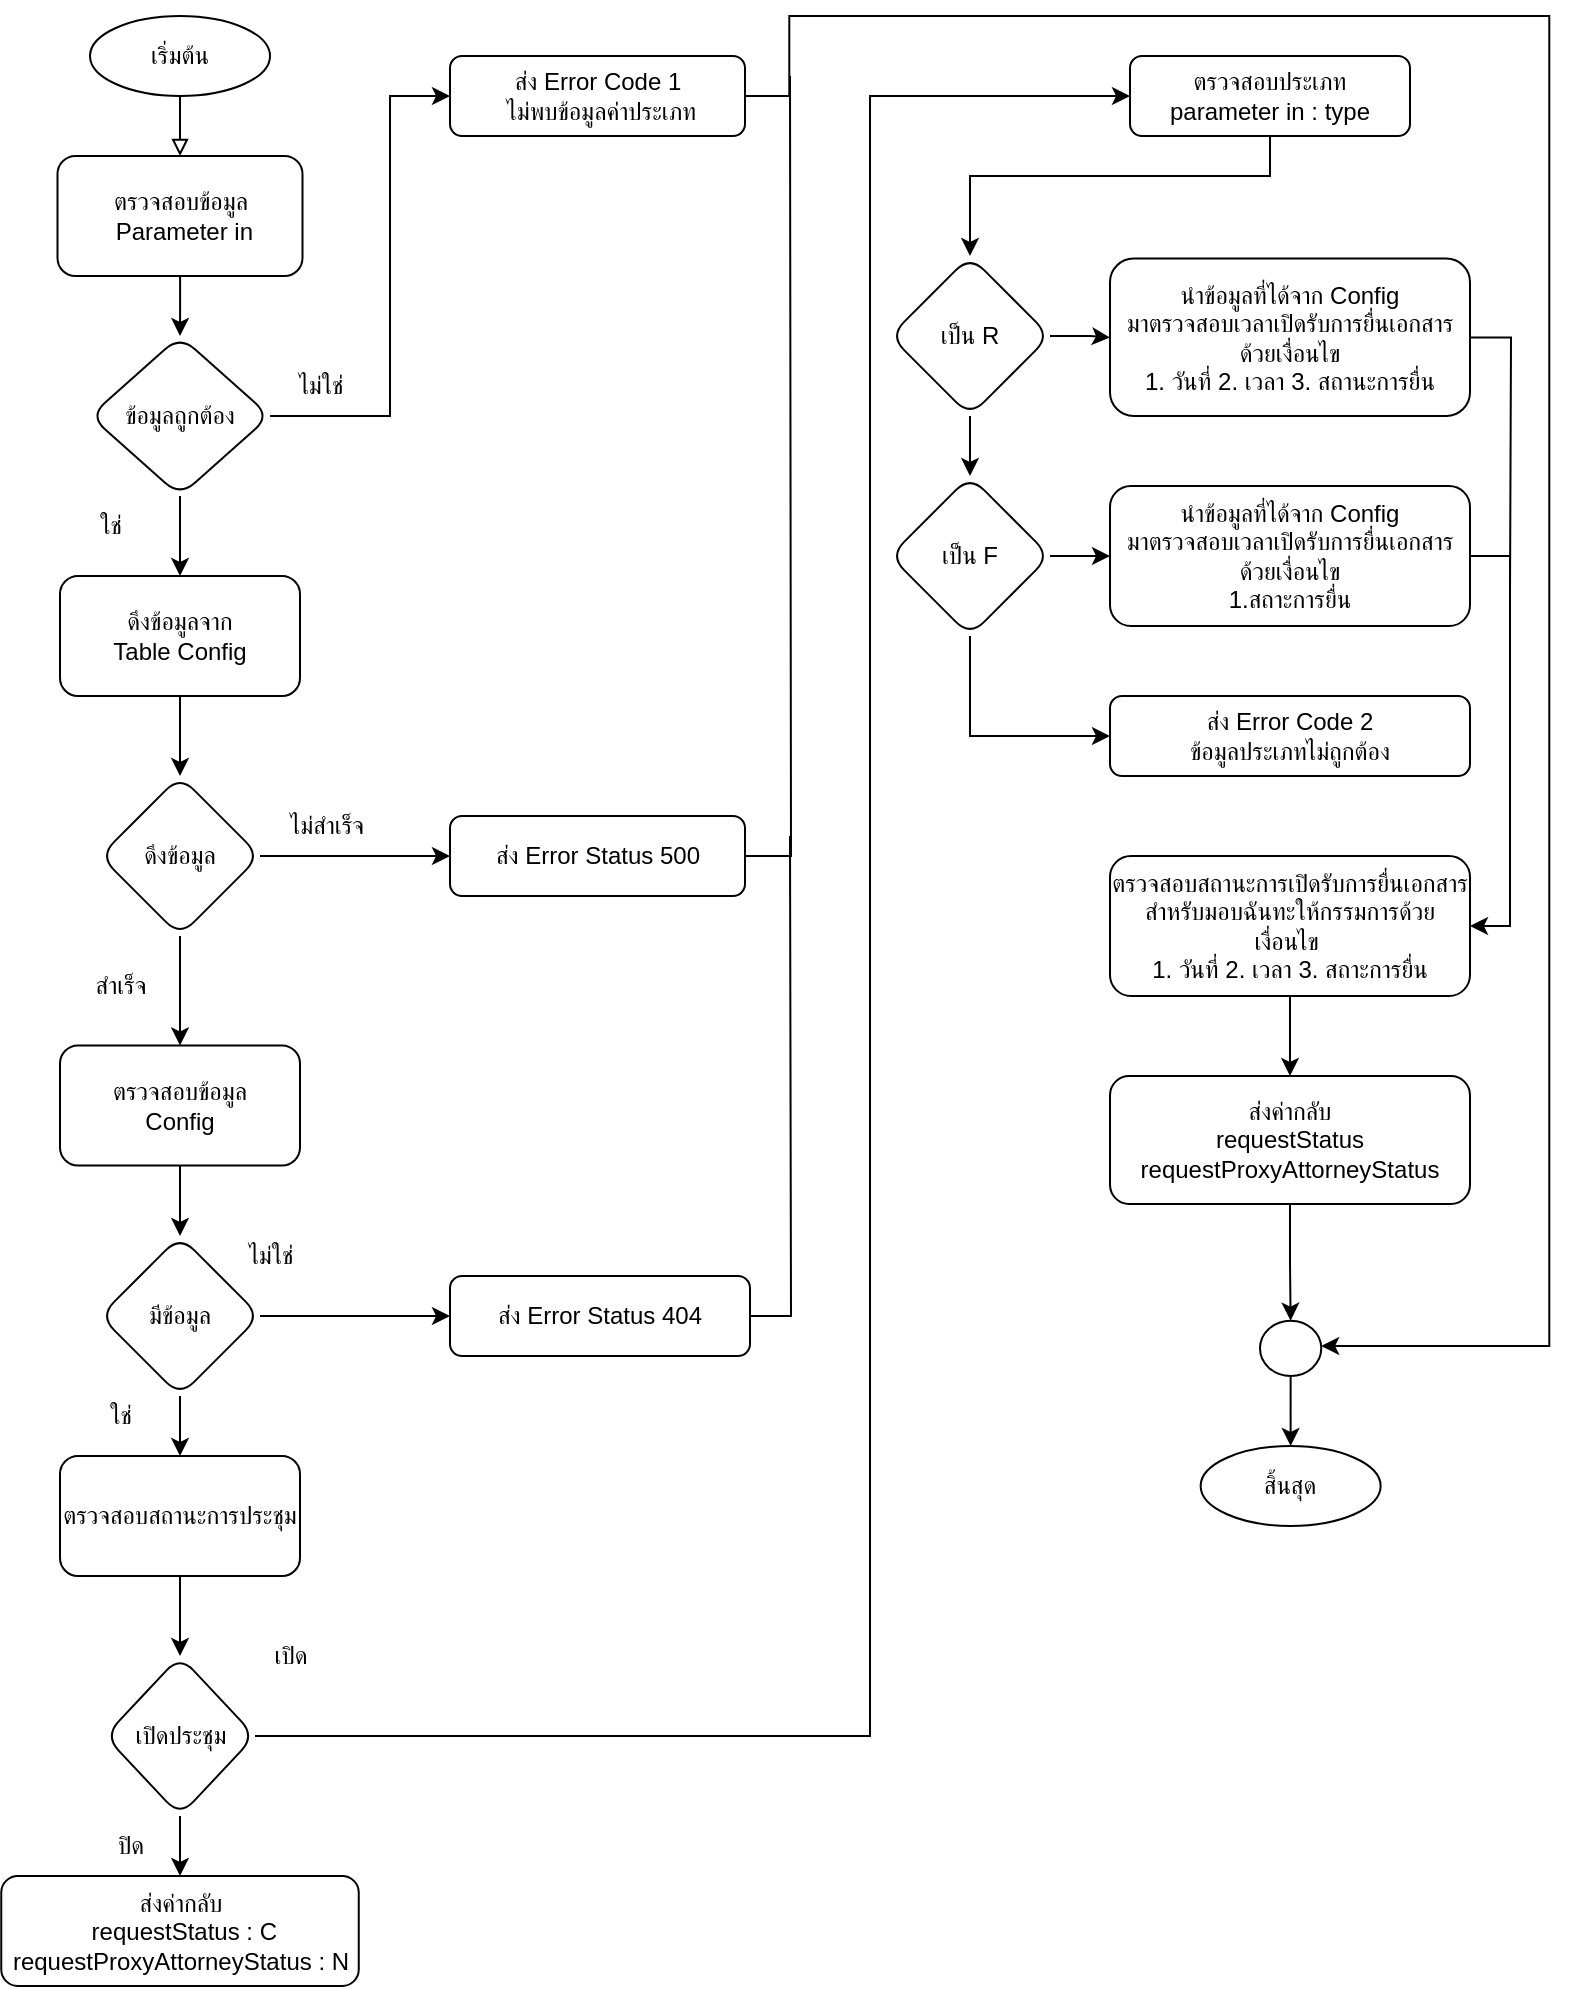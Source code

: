 <mxfile version="20.2.7" type="github">
  <diagram id="lPwSiwmaaXrukdMeyInC" name="หน้า-1">
    <mxGraphModel dx="434" dy="-350" grid="1" gridSize="10" guides="1" tooltips="1" connect="1" arrows="1" fold="1" page="1" pageScale="1" pageWidth="827" pageHeight="1169" math="0" shadow="0">
      <root>
        <mxCell id="0" />
        <mxCell id="1" parent="0" />
        <mxCell id="jNTF4sztEu3RgxND8CfF-209" value="" style="group" vertex="1" connectable="0" parent="1">
          <mxGeometry x="845.63" y="1200" width="774.37" height="985" as="geometry" />
        </mxCell>
        <mxCell id="jNTF4sztEu3RgxND8CfF-1" value="ไม่ใช่" style="text;html=1;align=center;verticalAlign=middle;resizable=0;points=[];autosize=1;strokeColor=none;fillColor=none;" vertex="1" parent="jNTF4sztEu3RgxND8CfF-209">
          <mxGeometry x="134.37" y="170" width="50" height="30" as="geometry" />
        </mxCell>
        <mxCell id="jNTF4sztEu3RgxND8CfF-3" value="ใช่" style="text;html=1;align=center;verticalAlign=middle;resizable=0;points=[];autosize=1;strokeColor=none;fillColor=none;" vertex="1" parent="jNTF4sztEu3RgxND8CfF-209">
          <mxGeometry x="34.37" y="240" width="40" height="30" as="geometry" />
        </mxCell>
        <mxCell id="jNTF4sztEu3RgxND8CfF-5" value="ตรวจสอบข้อมูล&lt;br&gt;&amp;nbsp;Parameter in" style="rounded=1;whiteSpace=wrap;html=1;fontSize=12;glass=0;strokeWidth=1;shadow=0;" vertex="1" parent="jNTF4sztEu3RgxND8CfF-209">
          <mxGeometry x="28.12" y="70" width="122.5" height="60" as="geometry" />
        </mxCell>
        <mxCell id="jNTF4sztEu3RgxND8CfF-6" style="edgeStyle=orthogonalEdgeStyle;rounded=0;orthogonalLoop=1;jettySize=auto;html=1;endArrow=block;endFill=0;" edge="1" parent="jNTF4sztEu3RgxND8CfF-209" source="jNTF4sztEu3RgxND8CfF-7" target="jNTF4sztEu3RgxND8CfF-5">
          <mxGeometry relative="1" as="geometry" />
        </mxCell>
        <mxCell id="jNTF4sztEu3RgxND8CfF-7" value="เริ่มต้น" style="ellipse;whiteSpace=wrap;html=1;rounded=1;glass=0;strokeWidth=1;shadow=0;" vertex="1" parent="jNTF4sztEu3RgxND8CfF-209">
          <mxGeometry x="44.37" width="90" height="40" as="geometry" />
        </mxCell>
        <mxCell id="jNTF4sztEu3RgxND8CfF-8" value="ข้อมูลถูกต้อง" style="rhombus;whiteSpace=wrap;html=1;rounded=1;glass=0;strokeWidth=1;shadow=0;align=center;" vertex="1" parent="jNTF4sztEu3RgxND8CfF-209">
          <mxGeometry x="44.37" y="160" width="90" height="80" as="geometry" />
        </mxCell>
        <mxCell id="jNTF4sztEu3RgxND8CfF-4" style="edgeStyle=orthogonalEdgeStyle;rounded=0;orthogonalLoop=1;jettySize=auto;html=1;" edge="1" parent="jNTF4sztEu3RgxND8CfF-209" source="jNTF4sztEu3RgxND8CfF-5" target="jNTF4sztEu3RgxND8CfF-8">
          <mxGeometry relative="1" as="geometry" />
        </mxCell>
        <mxCell id="jNTF4sztEu3RgxND8CfF-11" value="" style="edgeStyle=orthogonalEdgeStyle;rounded=0;orthogonalLoop=1;jettySize=auto;html=1;entryX=0;entryY=0.5;entryDx=0;entryDy=0;exitX=1;exitY=0.5;exitDx=0;exitDy=0;" edge="1" parent="jNTF4sztEu3RgxND8CfF-209" source="jNTF4sztEu3RgxND8CfF-8" target="jNTF4sztEu3RgxND8CfF-56">
          <mxGeometry relative="1" as="geometry">
            <mxPoint x="204.37" y="50" as="targetPoint" />
            <Array as="points">
              <mxPoint x="194.37" y="200" />
              <mxPoint x="194.37" y="40" />
            </Array>
          </mxGeometry>
        </mxCell>
        <mxCell id="jNTF4sztEu3RgxND8CfF-56" value="ส่ง Error Code 1&lt;br&gt;&amp;nbsp;ไม่พบข้อมูลค่าประเภท" style="rounded=1;whiteSpace=wrap;html=1;" vertex="1" parent="jNTF4sztEu3RgxND8CfF-209">
          <mxGeometry x="224.37" y="20" width="147.5" height="40" as="geometry" />
        </mxCell>
        <mxCell id="jNTF4sztEu3RgxND8CfF-78" value="ดึงข้อมูลจาก &lt;br&gt;Table Config" style="whiteSpace=wrap;html=1;rounded=1;glass=0;strokeWidth=1;shadow=0;" vertex="1" parent="jNTF4sztEu3RgxND8CfF-209">
          <mxGeometry x="29.37" y="280" width="120" height="60" as="geometry" />
        </mxCell>
        <mxCell id="jNTF4sztEu3RgxND8CfF-79" value="" style="edgeStyle=orthogonalEdgeStyle;rounded=0;orthogonalLoop=1;jettySize=auto;html=1;" edge="1" parent="jNTF4sztEu3RgxND8CfF-209" source="jNTF4sztEu3RgxND8CfF-8" target="jNTF4sztEu3RgxND8CfF-78">
          <mxGeometry relative="1" as="geometry" />
        </mxCell>
        <mxCell id="jNTF4sztEu3RgxND8CfF-81" value="ดึงข้อมูล" style="rhombus;whiteSpace=wrap;html=1;rounded=1;glass=0;strokeWidth=1;shadow=0;" vertex="1" parent="jNTF4sztEu3RgxND8CfF-209">
          <mxGeometry x="49.37" y="380" width="80" height="80" as="geometry" />
        </mxCell>
        <mxCell id="jNTF4sztEu3RgxND8CfF-82" value="" style="edgeStyle=orthogonalEdgeStyle;rounded=0;orthogonalLoop=1;jettySize=auto;html=1;" edge="1" parent="jNTF4sztEu3RgxND8CfF-209" source="jNTF4sztEu3RgxND8CfF-78" target="jNTF4sztEu3RgxND8CfF-81">
          <mxGeometry relative="1" as="geometry" />
        </mxCell>
        <mxCell id="jNTF4sztEu3RgxND8CfF-106" value="ไม่สำเร็จ" style="text;html=1;align=center;verticalAlign=middle;resizable=0;points=[];autosize=1;strokeColor=none;fillColor=none;" vertex="1" parent="jNTF4sztEu3RgxND8CfF-209">
          <mxGeometry x="127.24" y="390" width="70" height="30" as="geometry" />
        </mxCell>
        <mxCell id="jNTF4sztEu3RgxND8CfF-207" style="edgeStyle=orthogonalEdgeStyle;rounded=0;orthogonalLoop=1;jettySize=auto;html=1;endArrow=none;endFill=0;" edge="1" parent="jNTF4sztEu3RgxND8CfF-209" source="jNTF4sztEu3RgxND8CfF-108">
          <mxGeometry relative="1" as="geometry">
            <mxPoint x="394.37" y="30" as="targetPoint" />
          </mxGeometry>
        </mxCell>
        <mxCell id="jNTF4sztEu3RgxND8CfF-108" value="ส่ง Error Status 500" style="rounded=1;whiteSpace=wrap;html=1;" vertex="1" parent="jNTF4sztEu3RgxND8CfF-209">
          <mxGeometry x="224.37" y="400" width="147.5" height="40" as="geometry" />
        </mxCell>
        <mxCell id="jNTF4sztEu3RgxND8CfF-105" value="" style="edgeStyle=orthogonalEdgeStyle;rounded=0;orthogonalLoop=1;jettySize=auto;html=1;entryX=0;entryY=0.5;entryDx=0;entryDy=0;" edge="1" parent="jNTF4sztEu3RgxND8CfF-209" source="jNTF4sztEu3RgxND8CfF-81" target="jNTF4sztEu3RgxND8CfF-108">
          <mxGeometry relative="1" as="geometry">
            <mxPoint x="224.37" y="420" as="targetPoint" />
          </mxGeometry>
        </mxCell>
        <mxCell id="jNTF4sztEu3RgxND8CfF-112" value="ตรวจสอบข้อมูล &lt;br&gt;Config" style="whiteSpace=wrap;html=1;rounded=1;glass=0;strokeWidth=1;shadow=0;" vertex="1" parent="jNTF4sztEu3RgxND8CfF-209">
          <mxGeometry x="29.37" y="514.75" width="120" height="60" as="geometry" />
        </mxCell>
        <mxCell id="jNTF4sztEu3RgxND8CfF-113" value="" style="edgeStyle=orthogonalEdgeStyle;rounded=0;orthogonalLoop=1;jettySize=auto;html=1;" edge="1" parent="jNTF4sztEu3RgxND8CfF-209" source="jNTF4sztEu3RgxND8CfF-81" target="jNTF4sztEu3RgxND8CfF-112">
          <mxGeometry relative="1" as="geometry" />
        </mxCell>
        <mxCell id="jNTF4sztEu3RgxND8CfF-114" value="สำเร็จ" style="text;html=1;align=center;verticalAlign=middle;resizable=0;points=[];autosize=1;strokeColor=none;fillColor=none;" vertex="1" parent="jNTF4sztEu3RgxND8CfF-209">
          <mxGeometry x="34.37" y="470" width="50" height="30" as="geometry" />
        </mxCell>
        <mxCell id="jNTF4sztEu3RgxND8CfF-115" value="มีข้อมูล" style="rhombus;whiteSpace=wrap;html=1;rounded=1;glass=0;strokeWidth=1;shadow=0;" vertex="1" parent="jNTF4sztEu3RgxND8CfF-209">
          <mxGeometry x="49.37" y="610" width="80" height="80" as="geometry" />
        </mxCell>
        <mxCell id="jNTF4sztEu3RgxND8CfF-116" value="" style="edgeStyle=orthogonalEdgeStyle;rounded=0;orthogonalLoop=1;jettySize=auto;html=1;" edge="1" parent="jNTF4sztEu3RgxND8CfF-209" source="jNTF4sztEu3RgxND8CfF-112" target="jNTF4sztEu3RgxND8CfF-115">
          <mxGeometry relative="1" as="geometry" />
        </mxCell>
        <mxCell id="jNTF4sztEu3RgxND8CfF-208" style="edgeStyle=orthogonalEdgeStyle;rounded=0;orthogonalLoop=1;jettySize=auto;html=1;endArrow=none;endFill=0;" edge="1" parent="jNTF4sztEu3RgxND8CfF-209" source="jNTF4sztEu3RgxND8CfF-117">
          <mxGeometry relative="1" as="geometry">
            <mxPoint x="394.37" y="410" as="targetPoint" />
          </mxGeometry>
        </mxCell>
        <mxCell id="jNTF4sztEu3RgxND8CfF-117" value="ส่ง Error Status 404" style="whiteSpace=wrap;html=1;rounded=1;glass=0;strokeWidth=1;shadow=0;" vertex="1" parent="jNTF4sztEu3RgxND8CfF-209">
          <mxGeometry x="224.37" y="630" width="150" height="40" as="geometry" />
        </mxCell>
        <mxCell id="jNTF4sztEu3RgxND8CfF-118" value="" style="edgeStyle=orthogonalEdgeStyle;rounded=0;orthogonalLoop=1;jettySize=auto;html=1;" edge="1" parent="jNTF4sztEu3RgxND8CfF-209" source="jNTF4sztEu3RgxND8CfF-115" target="jNTF4sztEu3RgxND8CfF-117">
          <mxGeometry relative="1" as="geometry" />
        </mxCell>
        <mxCell id="jNTF4sztEu3RgxND8CfF-119" value="ไม่ใช่" style="text;html=1;align=center;verticalAlign=middle;resizable=0;points=[];autosize=1;strokeColor=none;fillColor=none;" vertex="1" parent="jNTF4sztEu3RgxND8CfF-209">
          <mxGeometry x="109.37" y="605" width="50" height="30" as="geometry" />
        </mxCell>
        <mxCell id="jNTF4sztEu3RgxND8CfF-138" value="ใช่" style="text;html=1;align=center;verticalAlign=middle;resizable=0;points=[];autosize=1;strokeColor=none;fillColor=none;" vertex="1" parent="jNTF4sztEu3RgxND8CfF-209">
          <mxGeometry x="39.37" y="685" width="40" height="30" as="geometry" />
        </mxCell>
        <mxCell id="jNTF4sztEu3RgxND8CfF-170" value="ตรวจสอบสถานะการประชุม" style="whiteSpace=wrap;html=1;rounded=1;glass=0;strokeWidth=1;shadow=0;" vertex="1" parent="jNTF4sztEu3RgxND8CfF-209">
          <mxGeometry x="29.37" y="720" width="120" height="60" as="geometry" />
        </mxCell>
        <mxCell id="jNTF4sztEu3RgxND8CfF-171" value="" style="edgeStyle=orthogonalEdgeStyle;rounded=0;orthogonalLoop=1;jettySize=auto;html=1;" edge="1" parent="jNTF4sztEu3RgxND8CfF-209" source="jNTF4sztEu3RgxND8CfF-115" target="jNTF4sztEu3RgxND8CfF-170">
          <mxGeometry relative="1" as="geometry" />
        </mxCell>
        <mxCell id="jNTF4sztEu3RgxND8CfF-172" value="เปิดประชุม" style="rhombus;whiteSpace=wrap;html=1;rounded=1;glass=0;strokeWidth=1;shadow=0;" vertex="1" parent="jNTF4sztEu3RgxND8CfF-209">
          <mxGeometry x="51.87" y="820" width="75" height="80" as="geometry" />
        </mxCell>
        <mxCell id="jNTF4sztEu3RgxND8CfF-173" value="" style="edgeStyle=orthogonalEdgeStyle;rounded=0;orthogonalLoop=1;jettySize=auto;html=1;" edge="1" parent="jNTF4sztEu3RgxND8CfF-209" source="jNTF4sztEu3RgxND8CfF-170" target="jNTF4sztEu3RgxND8CfF-172">
          <mxGeometry relative="1" as="geometry" />
        </mxCell>
        <mxCell id="jNTF4sztEu3RgxND8CfF-174" value="ส่งค่ากลับ&lt;br&gt;&amp;nbsp;requestStatus : C&lt;br&gt;&amp;nbsp;requestProxyAttorneyStatus : N&amp;nbsp;" style="whiteSpace=wrap;html=1;rounded=1;glass=0;strokeWidth=1;shadow=0;" vertex="1" parent="jNTF4sztEu3RgxND8CfF-209">
          <mxGeometry y="930" width="178.75" height="55" as="geometry" />
        </mxCell>
        <mxCell id="jNTF4sztEu3RgxND8CfF-175" value="" style="edgeStyle=orthogonalEdgeStyle;rounded=0;orthogonalLoop=1;jettySize=auto;html=1;" edge="1" parent="jNTF4sztEu3RgxND8CfF-209" source="jNTF4sztEu3RgxND8CfF-172" target="jNTF4sztEu3RgxND8CfF-174">
          <mxGeometry relative="1" as="geometry" />
        </mxCell>
        <mxCell id="jNTF4sztEu3RgxND8CfF-176" value="ปิด" style="text;html=1;align=center;verticalAlign=middle;resizable=0;points=[];autosize=1;strokeColor=none;fillColor=none;" vertex="1" parent="jNTF4sztEu3RgxND8CfF-209">
          <mxGeometry x="44.37" y="900" width="40" height="30" as="geometry" />
        </mxCell>
        <mxCell id="jNTF4sztEu3RgxND8CfF-177" value="เปิด" style="text;html=1;align=center;verticalAlign=middle;resizable=0;points=[];autosize=1;strokeColor=none;fillColor=none;" vertex="1" parent="jNTF4sztEu3RgxND8CfF-209">
          <mxGeometry x="124.37" y="805" width="40" height="30" as="geometry" />
        </mxCell>
        <mxCell id="jNTF4sztEu3RgxND8CfF-179" value="ตรวจสอบประเภท&lt;br&gt;parameter in : type" style="whiteSpace=wrap;html=1;rounded=1;glass=0;strokeWidth=1;shadow=0;" vertex="1" parent="jNTF4sztEu3RgxND8CfF-209">
          <mxGeometry x="564.37" y="20" width="140" height="40" as="geometry" />
        </mxCell>
        <mxCell id="jNTF4sztEu3RgxND8CfF-180" value="" style="edgeStyle=orthogonalEdgeStyle;rounded=0;orthogonalLoop=1;jettySize=auto;html=1;" edge="1" parent="jNTF4sztEu3RgxND8CfF-209" source="jNTF4sztEu3RgxND8CfF-172" target="jNTF4sztEu3RgxND8CfF-179">
          <mxGeometry relative="1" as="geometry">
            <Array as="points">
              <mxPoint x="434.37" y="860" />
              <mxPoint x="434.37" y="40" />
            </Array>
          </mxGeometry>
        </mxCell>
        <mxCell id="jNTF4sztEu3RgxND8CfF-187" value="เป็น R" style="rhombus;whiteSpace=wrap;html=1;rounded=1;glass=0;strokeWidth=1;shadow=0;" vertex="1" parent="jNTF4sztEu3RgxND8CfF-209">
          <mxGeometry x="444.37" y="120" width="80" height="80" as="geometry" />
        </mxCell>
        <mxCell id="jNTF4sztEu3RgxND8CfF-188" value="" style="edgeStyle=orthogonalEdgeStyle;rounded=0;orthogonalLoop=1;jettySize=auto;html=1;" edge="1" parent="jNTF4sztEu3RgxND8CfF-209" source="jNTF4sztEu3RgxND8CfF-179" target="jNTF4sztEu3RgxND8CfF-187">
          <mxGeometry relative="1" as="geometry">
            <Array as="points">
              <mxPoint x="634.37" y="80" />
              <mxPoint x="484.37" y="80" />
            </Array>
          </mxGeometry>
        </mxCell>
        <mxCell id="jNTF4sztEu3RgxND8CfF-200" style="edgeStyle=orthogonalEdgeStyle;rounded=0;orthogonalLoop=1;jettySize=auto;html=1;endArrow=none;endFill=0;strokeColor=none;" edge="1" parent="jNTF4sztEu3RgxND8CfF-209" source="jNTF4sztEu3RgxND8CfF-189">
          <mxGeometry relative="1" as="geometry">
            <mxPoint x="754.37" y="280" as="targetPoint" />
          </mxGeometry>
        </mxCell>
        <mxCell id="jNTF4sztEu3RgxND8CfF-201" style="edgeStyle=orthogonalEdgeStyle;rounded=0;orthogonalLoop=1;jettySize=auto;html=1;endArrow=none;endFill=0;" edge="1" parent="jNTF4sztEu3RgxND8CfF-209" source="jNTF4sztEu3RgxND8CfF-189">
          <mxGeometry relative="1" as="geometry">
            <mxPoint x="754.37" y="290" as="targetPoint" />
          </mxGeometry>
        </mxCell>
        <mxCell id="jNTF4sztEu3RgxND8CfF-189" value="นำข้อมูลที่ได้จาก Config&lt;br&gt;มาตรวจสอบเวลาเปิดรับการยื่นเอกสารด้วยเงื่อนไข&lt;br&gt;1. วันที่ 2. เวลา 3. สถานะการยื่น" style="whiteSpace=wrap;html=1;rounded=1;glass=0;strokeWidth=1;shadow=0;" vertex="1" parent="jNTF4sztEu3RgxND8CfF-209">
          <mxGeometry x="554.37" y="121.25" width="180" height="78.75" as="geometry" />
        </mxCell>
        <mxCell id="jNTF4sztEu3RgxND8CfF-190" value="" style="edgeStyle=orthogonalEdgeStyle;rounded=0;orthogonalLoop=1;jettySize=auto;html=1;" edge="1" parent="jNTF4sztEu3RgxND8CfF-209" source="jNTF4sztEu3RgxND8CfF-187" target="jNTF4sztEu3RgxND8CfF-189">
          <mxGeometry relative="1" as="geometry" />
        </mxCell>
        <mxCell id="jNTF4sztEu3RgxND8CfF-191" value="เป็น F" style="rhombus;whiteSpace=wrap;html=1;rounded=1;glass=0;strokeWidth=1;shadow=0;" vertex="1" parent="jNTF4sztEu3RgxND8CfF-209">
          <mxGeometry x="444.37" y="230" width="80" height="80" as="geometry" />
        </mxCell>
        <mxCell id="jNTF4sztEu3RgxND8CfF-192" value="" style="edgeStyle=orthogonalEdgeStyle;rounded=0;orthogonalLoop=1;jettySize=auto;html=1;" edge="1" parent="jNTF4sztEu3RgxND8CfF-209" source="jNTF4sztEu3RgxND8CfF-187" target="jNTF4sztEu3RgxND8CfF-191">
          <mxGeometry relative="1" as="geometry" />
        </mxCell>
        <mxCell id="jNTF4sztEu3RgxND8CfF-193" value="นำข้อมูลที่ได้จาก Config&lt;br&gt;มาตรวจสอบเวลาเปิดรับการยื่นเอกสารด้วยเงื่อนไข&lt;br&gt;1.สถาะการยื่น" style="whiteSpace=wrap;html=1;rounded=1;glass=0;strokeWidth=1;shadow=0;" vertex="1" parent="jNTF4sztEu3RgxND8CfF-209">
          <mxGeometry x="554.37" y="235" width="180" height="70" as="geometry" />
        </mxCell>
        <mxCell id="jNTF4sztEu3RgxND8CfF-194" value="" style="edgeStyle=orthogonalEdgeStyle;rounded=0;orthogonalLoop=1;jettySize=auto;html=1;" edge="1" parent="jNTF4sztEu3RgxND8CfF-209" source="jNTF4sztEu3RgxND8CfF-191" target="jNTF4sztEu3RgxND8CfF-193">
          <mxGeometry relative="1" as="geometry" />
        </mxCell>
        <mxCell id="jNTF4sztEu3RgxND8CfF-195" value="ส่ง Error Code 2&lt;br&gt;ข้อมูลประเภทไม่ถูกต้อง" style="whiteSpace=wrap;html=1;rounded=1;glass=0;strokeWidth=1;shadow=0;" vertex="1" parent="jNTF4sztEu3RgxND8CfF-209">
          <mxGeometry x="554.37" y="340" width="180" height="40" as="geometry" />
        </mxCell>
        <mxCell id="jNTF4sztEu3RgxND8CfF-197" value="" style="edgeStyle=orthogonalEdgeStyle;rounded=0;orthogonalLoop=1;jettySize=auto;html=1;" edge="1" parent="jNTF4sztEu3RgxND8CfF-209" source="jNTF4sztEu3RgxND8CfF-191" target="jNTF4sztEu3RgxND8CfF-195">
          <mxGeometry relative="1" as="geometry">
            <Array as="points">
              <mxPoint x="484.37" y="360" />
            </Array>
          </mxGeometry>
        </mxCell>
        <mxCell id="jNTF4sztEu3RgxND8CfF-198" value="ตรวจสอบสถานะการเปิดรับการยื่นเอกสารสำหรับมอบฉันทะให้กรรมการด้วยเงื่อนไข&amp;nbsp;&lt;br&gt;1. วันที่ 2. เวลา 3. สถาะการยื่น" style="whiteSpace=wrap;html=1;rounded=1;glass=0;strokeWidth=1;shadow=0;" vertex="1" parent="jNTF4sztEu3RgxND8CfF-209">
          <mxGeometry x="554.37" y="420" width="180" height="70" as="geometry" />
        </mxCell>
        <mxCell id="jNTF4sztEu3RgxND8CfF-199" value="" style="edgeStyle=orthogonalEdgeStyle;rounded=0;orthogonalLoop=1;jettySize=auto;html=1;entryX=1;entryY=0.5;entryDx=0;entryDy=0;" edge="1" parent="jNTF4sztEu3RgxND8CfF-209" source="jNTF4sztEu3RgxND8CfF-193" target="jNTF4sztEu3RgxND8CfF-198">
          <mxGeometry relative="1" as="geometry">
            <Array as="points">
              <mxPoint x="754.37" y="270" />
              <mxPoint x="754.37" y="455" />
            </Array>
          </mxGeometry>
        </mxCell>
        <mxCell id="jNTF4sztEu3RgxND8CfF-202" value="ส่งค่ากลับ&lt;br&gt;&amp;nbsp;requestStatus&amp;nbsp;&lt;br&gt;&amp;nbsp;requestProxyAttorneyStatus&amp;nbsp;" style="whiteSpace=wrap;html=1;rounded=1;glass=0;strokeWidth=1;shadow=0;" vertex="1" parent="jNTF4sztEu3RgxND8CfF-209">
          <mxGeometry x="554.37" y="530" width="180" height="64" as="geometry" />
        </mxCell>
        <mxCell id="jNTF4sztEu3RgxND8CfF-203" value="" style="edgeStyle=orthogonalEdgeStyle;rounded=0;orthogonalLoop=1;jettySize=auto;html=1;endArrow=classic;endFill=1;" edge="1" parent="jNTF4sztEu3RgxND8CfF-209" source="jNTF4sztEu3RgxND8CfF-198" target="jNTF4sztEu3RgxND8CfF-202">
          <mxGeometry relative="1" as="geometry" />
        </mxCell>
        <mxCell id="jNTF4sztEu3RgxND8CfF-214" value="" style="edgeStyle=orthogonalEdgeStyle;rounded=0;orthogonalLoop=1;jettySize=auto;html=1;endArrow=classic;endFill=1;" edge="1" parent="jNTF4sztEu3RgxND8CfF-209" source="jNTF4sztEu3RgxND8CfF-204" target="jNTF4sztEu3RgxND8CfF-212">
          <mxGeometry relative="1" as="geometry" />
        </mxCell>
        <mxCell id="jNTF4sztEu3RgxND8CfF-204" value="" style="ellipse;whiteSpace=wrap;html=1;rounded=1;glass=0;strokeWidth=1;shadow=0;direction=south;" vertex="1" parent="jNTF4sztEu3RgxND8CfF-209">
          <mxGeometry x="629.37" y="652.34" width="30.63" height="27.66" as="geometry" />
        </mxCell>
        <mxCell id="jNTF4sztEu3RgxND8CfF-206" style="edgeStyle=orthogonalEdgeStyle;rounded=0;orthogonalLoop=1;jettySize=auto;html=1;endArrow=classic;endFill=1;" edge="1" parent="jNTF4sztEu3RgxND8CfF-209" source="jNTF4sztEu3RgxND8CfF-56" target="jNTF4sztEu3RgxND8CfF-204">
          <mxGeometry relative="1" as="geometry">
            <mxPoint x="664.37" y="670" as="targetPoint" />
            <Array as="points">
              <mxPoint x="394" y="40" />
              <mxPoint x="394" />
              <mxPoint x="774" />
              <mxPoint x="774" y="665" />
            </Array>
          </mxGeometry>
        </mxCell>
        <mxCell id="jNTF4sztEu3RgxND8CfF-205" value="" style="edgeStyle=orthogonalEdgeStyle;rounded=0;orthogonalLoop=1;jettySize=auto;html=1;endArrow=classic;endFill=1;" edge="1" parent="jNTF4sztEu3RgxND8CfF-209" source="jNTF4sztEu3RgxND8CfF-202" target="jNTF4sztEu3RgxND8CfF-204">
          <mxGeometry relative="1" as="geometry" />
        </mxCell>
        <mxCell id="jNTF4sztEu3RgxND8CfF-212" value="สิ้นสุด" style="ellipse;whiteSpace=wrap;html=1;rounded=1;glass=0;strokeWidth=1;shadow=0;" vertex="1" parent="jNTF4sztEu3RgxND8CfF-209">
          <mxGeometry x="599.69" y="715" width="90" height="40" as="geometry" />
        </mxCell>
      </root>
    </mxGraphModel>
  </diagram>
</mxfile>
